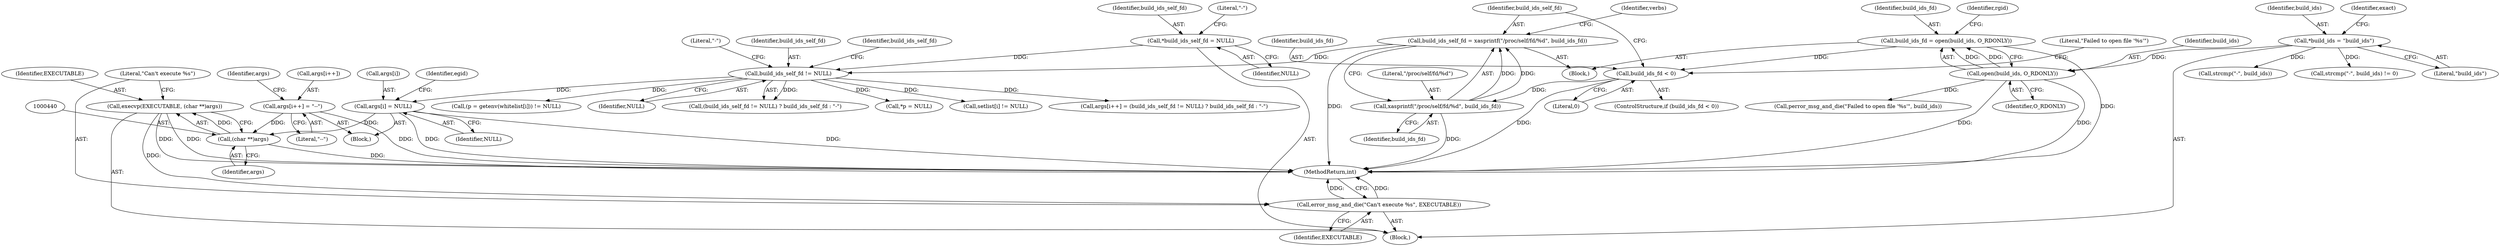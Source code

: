 digraph "0_abrt_50ee8130fb4cd4ef1af7682a2c85dd99cb99424e@API" {
"1000437" [label="(Call,execvp(EXECUTABLE, (char **)args))"];
"1000439" [label="(Call,(char **)args)"];
"1000330" [label="(Call,args[i++] = \"--\")"];
"1000336" [label="(Call,args[i] = NULL)"];
"1000264" [label="(Call,build_ids_self_fd != NULL)"];
"1000177" [label="(Call,*build_ids_self_fd = NULL)"];
"1000232" [label="(Call,build_ids_self_fd = xasprintf(\"/proc/self/fd/%d\", build_ids_fd))"];
"1000234" [label="(Call,xasprintf(\"/proc/self/fd/%d\", build_ids_fd))"];
"1000226" [label="(Call,build_ids_fd < 0)"];
"1000204" [label="(Call,build_ids_fd = open(build_ids, O_RDONLY))"];
"1000206" [label="(Call,open(build_ids, O_RDONLY))"];
"1000134" [label="(Call,*build_ids = \"build_ids\")"];
"1000442" [label="(Call,error_msg_and_die(\"Can't execute %s\", EXECUTABLE))"];
"1000205" [label="(Identifier,build_ids_fd)"];
"1000268" [label="(Literal,\"-\")"];
"1000135" [label="(Identifier,build_ids)"];
"1000371" [label="(Call,*p = NULL)"];
"1000336" [label="(Call,args[i] = NULL)"];
"1000228" [label="(Literal,0)"];
"1000227" [label="(Identifier,build_ids_fd)"];
"1000438" [label="(Identifier,EXECUTABLE)"];
"1000443" [label="(Literal,\"Can't execute %s\")"];
"1000234" [label="(Call,xasprintf(\"/proc/self/fd/%d\", build_ids_fd))"];
"1000340" [label="(Identifier,NULL)"];
"1000208" [label="(Identifier,O_RDONLY)"];
"1000182" [label="(Call,strcmp(\"-\", build_ids))"];
"1000229" [label="(Call,perror_msg_and_die(\"Failed to open file '%s'\", build_ids))"];
"1000330" [label="(Call,args[i++] = \"--\")"];
"1000441" [label="(Identifier,args)"];
"1000236" [label="(Identifier,build_ids_fd)"];
"1000179" [label="(Identifier,NULL)"];
"1000226" [label="(Call,build_ids_fd < 0)"];
"1000139" [label="(Identifier,exact)"];
"1000233" [label="(Identifier,build_ids_self_fd)"];
"1000206" [label="(Call,open(build_ids, O_RDONLY))"];
"1000225" [label="(ControlStructure,if (build_ids_fd < 0))"];
"1000241" [label="(Identifier,verbs)"];
"1000437" [label="(Call,execvp(EXECUTABLE, (char **)args))"];
"1000265" [label="(Identifier,build_ids_self_fd)"];
"1000411" [label="(Call,setlist[i] != NULL)"];
"1000178" [label="(Identifier,build_ids_self_fd)"];
"1000235" [label="(Literal,\"/proc/self/fd/%d\")"];
"1000181" [label="(Call,strcmp(\"-\", build_ids) != 0)"];
"1000444" [label="(Identifier,EXECUTABLE)"];
"1000267" [label="(Identifier,build_ids_self_fd)"];
"1000186" [label="(Block,)"];
"1000177" [label="(Call,*build_ids_self_fd = NULL)"];
"1000337" [label="(Call,args[i])"];
"1000442" [label="(Call,error_msg_and_die(\"Can't execute %s\", EXECUTABLE))"];
"1000335" [label="(Literal,\"--\")"];
"1000204" [label="(Call,build_ids_fd = open(build_ids, O_RDONLY))"];
"1000439" [label="(Call,(char **)args)"];
"1000116" [label="(Block,)"];
"1000264" [label="(Call,build_ids_self_fd != NULL)"];
"1000232" [label="(Call,build_ids_self_fd = xasprintf(\"/proc/self/fd/%d\", build_ids_fd))"];
"1000238" [label="(Block,)"];
"1000258" [label="(Call,args[i++] = (build_ids_self_fd != NULL) ? build_ids_self_fd : \"-\")"];
"1000212" [label="(Identifier,rgid)"];
"1000207" [label="(Identifier,build_ids)"];
"1000385" [label="(Call,(p = getenv(whitelist[i])) != NULL)"];
"1000343" [label="(Identifier,egid)"];
"1000445" [label="(MethodReturn,int)"];
"1000230" [label="(Literal,\"Failed to open file '%s'\")"];
"1000266" [label="(Identifier,NULL)"];
"1000338" [label="(Identifier,args)"];
"1000263" [label="(Call,(build_ids_self_fd != NULL) ? build_ids_self_fd : \"-\")"];
"1000136" [label="(Literal,\"build_ids\")"];
"1000183" [label="(Literal,\"-\")"];
"1000134" [label="(Call,*build_ids = \"build_ids\")"];
"1000331" [label="(Call,args[i++])"];
"1000437" -> "1000116"  [label="AST: "];
"1000437" -> "1000439"  [label="CFG: "];
"1000438" -> "1000437"  [label="AST: "];
"1000439" -> "1000437"  [label="AST: "];
"1000443" -> "1000437"  [label="CFG: "];
"1000437" -> "1000445"  [label="DDG: "];
"1000437" -> "1000445"  [label="DDG: "];
"1000439" -> "1000437"  [label="DDG: "];
"1000437" -> "1000442"  [label="DDG: "];
"1000439" -> "1000441"  [label="CFG: "];
"1000440" -> "1000439"  [label="AST: "];
"1000441" -> "1000439"  [label="AST: "];
"1000439" -> "1000445"  [label="DDG: "];
"1000330" -> "1000439"  [label="DDG: "];
"1000336" -> "1000439"  [label="DDG: "];
"1000330" -> "1000238"  [label="AST: "];
"1000330" -> "1000335"  [label="CFG: "];
"1000331" -> "1000330"  [label="AST: "];
"1000335" -> "1000330"  [label="AST: "];
"1000338" -> "1000330"  [label="CFG: "];
"1000330" -> "1000445"  [label="DDG: "];
"1000336" -> "1000238"  [label="AST: "];
"1000336" -> "1000340"  [label="CFG: "];
"1000337" -> "1000336"  [label="AST: "];
"1000340" -> "1000336"  [label="AST: "];
"1000343" -> "1000336"  [label="CFG: "];
"1000336" -> "1000445"  [label="DDG: "];
"1000336" -> "1000445"  [label="DDG: "];
"1000264" -> "1000336"  [label="DDG: "];
"1000264" -> "1000263"  [label="AST: "];
"1000264" -> "1000266"  [label="CFG: "];
"1000265" -> "1000264"  [label="AST: "];
"1000266" -> "1000264"  [label="AST: "];
"1000267" -> "1000264"  [label="CFG: "];
"1000268" -> "1000264"  [label="CFG: "];
"1000264" -> "1000258"  [label="DDG: "];
"1000177" -> "1000264"  [label="DDG: "];
"1000232" -> "1000264"  [label="DDG: "];
"1000264" -> "1000263"  [label="DDG: "];
"1000264" -> "1000371"  [label="DDG: "];
"1000264" -> "1000385"  [label="DDG: "];
"1000264" -> "1000411"  [label="DDG: "];
"1000177" -> "1000116"  [label="AST: "];
"1000177" -> "1000179"  [label="CFG: "];
"1000178" -> "1000177"  [label="AST: "];
"1000179" -> "1000177"  [label="AST: "];
"1000183" -> "1000177"  [label="CFG: "];
"1000232" -> "1000186"  [label="AST: "];
"1000232" -> "1000234"  [label="CFG: "];
"1000233" -> "1000232"  [label="AST: "];
"1000234" -> "1000232"  [label="AST: "];
"1000241" -> "1000232"  [label="CFG: "];
"1000232" -> "1000445"  [label="DDG: "];
"1000234" -> "1000232"  [label="DDG: "];
"1000234" -> "1000232"  [label="DDG: "];
"1000234" -> "1000236"  [label="CFG: "];
"1000235" -> "1000234"  [label="AST: "];
"1000236" -> "1000234"  [label="AST: "];
"1000234" -> "1000445"  [label="DDG: "];
"1000226" -> "1000234"  [label="DDG: "];
"1000226" -> "1000225"  [label="AST: "];
"1000226" -> "1000228"  [label="CFG: "];
"1000227" -> "1000226"  [label="AST: "];
"1000228" -> "1000226"  [label="AST: "];
"1000230" -> "1000226"  [label="CFG: "];
"1000233" -> "1000226"  [label="CFG: "];
"1000226" -> "1000445"  [label="DDG: "];
"1000204" -> "1000226"  [label="DDG: "];
"1000204" -> "1000186"  [label="AST: "];
"1000204" -> "1000206"  [label="CFG: "];
"1000205" -> "1000204"  [label="AST: "];
"1000206" -> "1000204"  [label="AST: "];
"1000212" -> "1000204"  [label="CFG: "];
"1000204" -> "1000445"  [label="DDG: "];
"1000206" -> "1000204"  [label="DDG: "];
"1000206" -> "1000204"  [label="DDG: "];
"1000206" -> "1000208"  [label="CFG: "];
"1000207" -> "1000206"  [label="AST: "];
"1000208" -> "1000206"  [label="AST: "];
"1000206" -> "1000445"  [label="DDG: "];
"1000206" -> "1000445"  [label="DDG: "];
"1000134" -> "1000206"  [label="DDG: "];
"1000206" -> "1000229"  [label="DDG: "];
"1000134" -> "1000116"  [label="AST: "];
"1000134" -> "1000136"  [label="CFG: "];
"1000135" -> "1000134"  [label="AST: "];
"1000136" -> "1000134"  [label="AST: "];
"1000139" -> "1000134"  [label="CFG: "];
"1000134" -> "1000181"  [label="DDG: "];
"1000134" -> "1000182"  [label="DDG: "];
"1000442" -> "1000116"  [label="AST: "];
"1000442" -> "1000444"  [label="CFG: "];
"1000443" -> "1000442"  [label="AST: "];
"1000444" -> "1000442"  [label="AST: "];
"1000445" -> "1000442"  [label="CFG: "];
"1000442" -> "1000445"  [label="DDG: "];
"1000442" -> "1000445"  [label="DDG: "];
}
